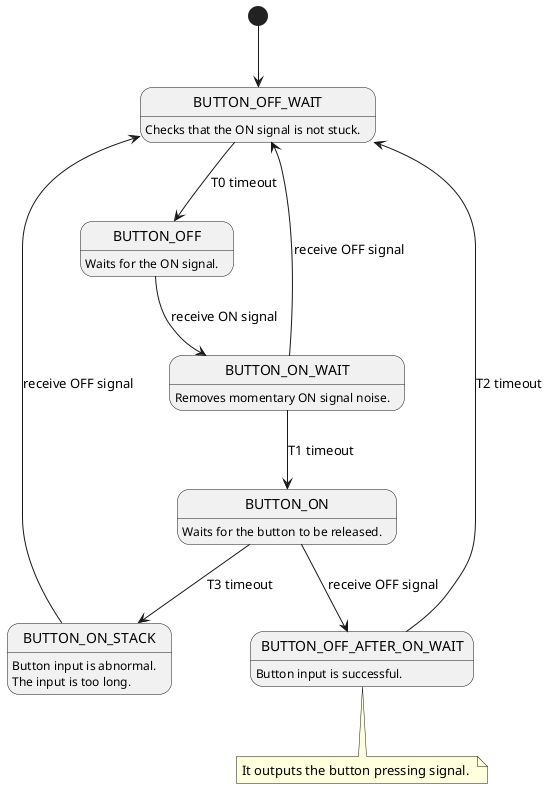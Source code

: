 @startuml

[*] --> BUTTON_OFF_WAIT
BUTTON_OFF_WAIT --> BUTTON_OFF : T0 timeout
BUTTON_OFF --> BUTTON_ON_WAIT : receive ON signal
BUTTON_ON_WAIT --> BUTTON_OFF_WAIT : receive OFF signal
BUTTON_ON_WAIT --> BUTTON_ON : T1 timeout
BUTTON_ON --> BUTTON_ON_STACK : T3 timeout
BUTTON_ON --> BUTTON_OFF_AFTER_ON_WAIT : receive OFF signal
BUTTON_ON_STACK --> BUTTON_OFF_WAIT : receive OFF signal
BUTTON_OFF_AFTER_ON_WAIT --> BUTTON_OFF_WAIT : T2 timeout

BUTTON_OFF_WAIT : Checks that the ON signal is not stuck.

BUTTON_OFF : Waits for the ON signal.

BUTTON_ON_WAIT : Removes momentary ON signal noise.

BUTTON_ON : Waits for the button to be released.

BUTTON_ON_STACK : Button input is abnormal.
BUTTON_ON_STACK : The input is too long.

BUTTON_OFF_AFTER_ON_WAIT : Button input is successful.
note bottom of BUTTON_OFF_AFTER_ON_WAIT {
  It outputs the button pressing signal. 
}
@enduml
